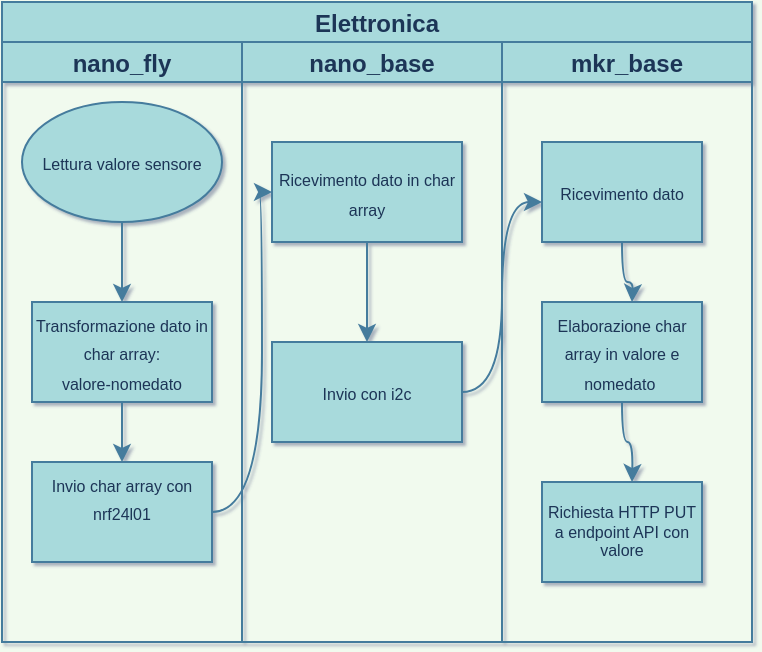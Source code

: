 <mxfile version="19.0.3" type="device"><diagram id="RZZl165vJWHxg6XVyS0I" name="Pagina-1"><mxGraphModel dx="2012" dy="715" grid="1" gridSize="10" guides="1" tooltips="1" connect="1" arrows="1" fold="1" page="1" pageScale="1" pageWidth="827" pageHeight="1169" background="#F1FAEE" math="0" shadow="1"><root><mxCell id="0"/><mxCell id="1" parent="0"/><mxCell id="kXOuKyfn-j7tf8KyNa0h-1" value="Elettronica" style="swimlane;childLayout=stackLayout;resizeParent=1;resizeParentMax=0;startSize=20;fillColor=#A8DADC;strokeColor=#457B9D;fontColor=#1D3557;rounded=0;" parent="1" vertex="1"><mxGeometry x="-750" y="30" width="375" height="320" as="geometry"/></mxCell><mxCell id="kXOuKyfn-j7tf8KyNa0h-2" value="nano_fly" style="swimlane;startSize=20;fillColor=#A8DADC;strokeColor=#457B9D;fontColor=#1D3557;rounded=0;" parent="kXOuKyfn-j7tf8KyNa0h-1" vertex="1"><mxGeometry y="20" width="120" height="300" as="geometry"/></mxCell><mxCell id="QeMfNf1J0ftW596gZIYr-10" style="edgeStyle=orthogonalEdgeStyle;rounded=0;orthogonalLoop=1;jettySize=auto;html=1;fillColor=#A8DADC;strokeColor=#457B9D;fontColor=#1D3557;labelBackgroundColor=#F1FAEE;curved=1;" parent="kXOuKyfn-j7tf8KyNa0h-2" source="QeMfNf1J0ftW596gZIYr-3" target="QeMfNf1J0ftW596gZIYr-4" edge="1"><mxGeometry relative="1" as="geometry"/></mxCell><mxCell id="QeMfNf1J0ftW596gZIYr-3" value="&lt;font style=&quot;font-size: 8px;&quot;&gt;Lettura valore sensore&lt;/font&gt;" style="ellipse;whiteSpace=wrap;html=1;fillColor=#A8DADC;strokeColor=#457B9D;fontColor=#1D3557;rounded=0;" parent="kXOuKyfn-j7tf8KyNa0h-2" vertex="1"><mxGeometry x="10" y="30" width="100" height="60" as="geometry"/></mxCell><mxCell id="QeMfNf1J0ftW596gZIYr-11" style="edgeStyle=orthogonalEdgeStyle;rounded=0;orthogonalLoop=1;jettySize=auto;html=1;entryX=0.5;entryY=0;entryDx=0;entryDy=0;fillColor=#A8DADC;strokeColor=#457B9D;fontColor=#1D3557;labelBackgroundColor=#F1FAEE;curved=1;" parent="kXOuKyfn-j7tf8KyNa0h-2" source="QeMfNf1J0ftW596gZIYr-4" target="QeMfNf1J0ftW596gZIYr-5" edge="1"><mxGeometry relative="1" as="geometry"/></mxCell><mxCell id="QeMfNf1J0ftW596gZIYr-4" value="&lt;font style=&quot;font-size: 8px;&quot;&gt;Transformazione dato in char array:&lt;br&gt;valore-nomedato&lt;/font&gt;" style="rounded=0;whiteSpace=wrap;html=1;fillColor=#A8DADC;strokeColor=#457B9D;fontColor=#1D3557;" parent="kXOuKyfn-j7tf8KyNa0h-2" vertex="1"><mxGeometry x="15" y="130" width="90" height="50" as="geometry"/></mxCell><mxCell id="QeMfNf1J0ftW596gZIYr-5" value="&lt;font style=&quot;font-size: 8px;&quot;&gt;Invio char array con&lt;br&gt;nrf24l01&lt;br&gt;&amp;nbsp;&lt;/font&gt;" style="rounded=0;whiteSpace=wrap;html=1;fillColor=#A8DADC;strokeColor=#457B9D;fontColor=#1D3557;" parent="kXOuKyfn-j7tf8KyNa0h-2" vertex="1"><mxGeometry x="15" y="210" width="90" height="50" as="geometry"/></mxCell><mxCell id="kXOuKyfn-j7tf8KyNa0h-3" value="nano_base" style="swimlane;startSize=20;fillColor=#A8DADC;strokeColor=#457B9D;fontColor=#1D3557;rounded=0;" parent="kXOuKyfn-j7tf8KyNa0h-1" vertex="1"><mxGeometry x="120" y="20" width="130" height="300" as="geometry"/></mxCell><mxCell id="QeMfNf1J0ftW596gZIYr-14" style="edgeStyle=orthogonalEdgeStyle;rounded=0;orthogonalLoop=1;jettySize=auto;html=1;entryX=0.5;entryY=0;entryDx=0;entryDy=0;fillColor=#A8DADC;strokeColor=#457B9D;fontColor=#1D3557;labelBackgroundColor=#F1FAEE;curved=1;" parent="kXOuKyfn-j7tf8KyNa0h-3" source="QeMfNf1J0ftW596gZIYr-8" target="QeMfNf1J0ftW596gZIYr-13" edge="1"><mxGeometry relative="1" as="geometry"/></mxCell><mxCell id="QeMfNf1J0ftW596gZIYr-8" value="&lt;font style=&quot;font-size: 8px;&quot;&gt;Ricevimento dato in char array&lt;/font&gt;" style="rounded=0;whiteSpace=wrap;html=1;fillColor=#A8DADC;strokeColor=#457B9D;fontColor=#1D3557;" parent="kXOuKyfn-j7tf8KyNa0h-3" vertex="1"><mxGeometry x="15" y="50" width="95" height="50" as="geometry"/></mxCell><mxCell id="QeMfNf1J0ftW596gZIYr-13" value="&lt;font style=&quot;font-size: 8px;&quot;&gt;Invio con i2c&lt;/font&gt;" style="rounded=0;whiteSpace=wrap;html=1;fillColor=#A8DADC;strokeColor=#457B9D;fontColor=#1D3557;" parent="kXOuKyfn-j7tf8KyNa0h-3" vertex="1"><mxGeometry x="15" y="150" width="95" height="50" as="geometry"/></mxCell><mxCell id="kXOuKyfn-j7tf8KyNa0h-4" value="mkr_base" style="swimlane;startSize=20;fillColor=#A8DADC;strokeColor=#457B9D;fontColor=#1D3557;rounded=0;" parent="kXOuKyfn-j7tf8KyNa0h-1" vertex="1"><mxGeometry x="250" y="20" width="125" height="300" as="geometry"/></mxCell><mxCell id="QeMfNf1J0ftW596gZIYr-16" value="&lt;font style=&quot;font-size: 8px;&quot;&gt;Ricevimento dato&lt;/font&gt;" style="rounded=0;whiteSpace=wrap;html=1;fillColor=#A8DADC;strokeColor=#457B9D;fontColor=#1D3557;" parent="kXOuKyfn-j7tf8KyNa0h-4" vertex="1"><mxGeometry x="20" y="50" width="80" height="50" as="geometry"/></mxCell><mxCell id="QeMfNf1J0ftW596gZIYr-19" value="&lt;font style=&quot;font-size: 8px;&quot;&gt;Elaborazione char array in valore e nomedato&amp;nbsp;&lt;/font&gt;" style="rounded=0;whiteSpace=wrap;html=1;fillColor=#A8DADC;strokeColor=#457B9D;fontColor=#1D3557;" parent="kXOuKyfn-j7tf8KyNa0h-4" vertex="1"><mxGeometry x="20" y="130" width="80" height="50" as="geometry"/></mxCell><mxCell id="QeMfNf1J0ftW596gZIYr-21" value="Richiesta HTTP PUT a endpoint API con valore" style="rounded=0;whiteSpace=wrap;html=1;fontSize=8;fillColor=#A8DADC;strokeColor=#457B9D;fontColor=#1D3557;" parent="kXOuKyfn-j7tf8KyNa0h-4" vertex="1"><mxGeometry x="20" y="220" width="80" height="50" as="geometry"/></mxCell><mxCell id="QeMfNf1J0ftW596gZIYr-7" style="edgeStyle=orthogonalEdgeStyle;rounded=0;orthogonalLoop=1;jettySize=auto;html=1;fillColor=#A8DADC;strokeColor=#457B9D;fontColor=#1D3557;labelBackgroundColor=#F1FAEE;curved=1;" parent="kXOuKyfn-j7tf8KyNa0h-1" source="QeMfNf1J0ftW596gZIYr-5" target="QeMfNf1J0ftW596gZIYr-8" edge="1"><mxGeometry relative="1" as="geometry"><mxPoint x="140" y="80" as="targetPoint"/><Array as="points"><mxPoint x="130" y="255"/><mxPoint x="130" y="95"/></Array></mxGeometry></mxCell><mxCell id="QeMfNf1J0ftW596gZIYr-15" style="edgeStyle=orthogonalEdgeStyle;rounded=0;orthogonalLoop=1;jettySize=auto;html=1;fillColor=#A8DADC;strokeColor=#457B9D;fontColor=#1D3557;labelBackgroundColor=#F1FAEE;curved=1;" parent="kXOuKyfn-j7tf8KyNa0h-1" source="QeMfNf1J0ftW596gZIYr-13" target="QeMfNf1J0ftW596gZIYr-16" edge="1"><mxGeometry relative="1" as="geometry"><mxPoint x="270" y="60" as="targetPoint"/><Array as="points"><mxPoint x="250" y="195"/><mxPoint x="250" y="100"/></Array></mxGeometry></mxCell><mxCell id="QeMfNf1J0ftW596gZIYr-18" style="edgeStyle=orthogonalEdgeStyle;rounded=0;orthogonalLoop=1;jettySize=auto;html=1;fillColor=#A8DADC;strokeColor=#457B9D;fontColor=#1D3557;labelBackgroundColor=#F1FAEE;curved=1;" parent="1" source="QeMfNf1J0ftW596gZIYr-16" edge="1"><mxGeometry relative="1" as="geometry"><mxPoint x="-435" y="180" as="targetPoint"/></mxGeometry></mxCell><mxCell id="QeMfNf1J0ftW596gZIYr-20" style="edgeStyle=orthogonalEdgeStyle;rounded=0;orthogonalLoop=1;jettySize=auto;html=1;fontSize=8;fillColor=#A8DADC;strokeColor=#457B9D;fontColor=#1D3557;labelBackgroundColor=#F1FAEE;curved=1;" parent="1" source="QeMfNf1J0ftW596gZIYr-19" edge="1"><mxGeometry relative="1" as="geometry"><mxPoint x="-435" y="270" as="targetPoint"/></mxGeometry></mxCell></root></mxGraphModel></diagram></mxfile>